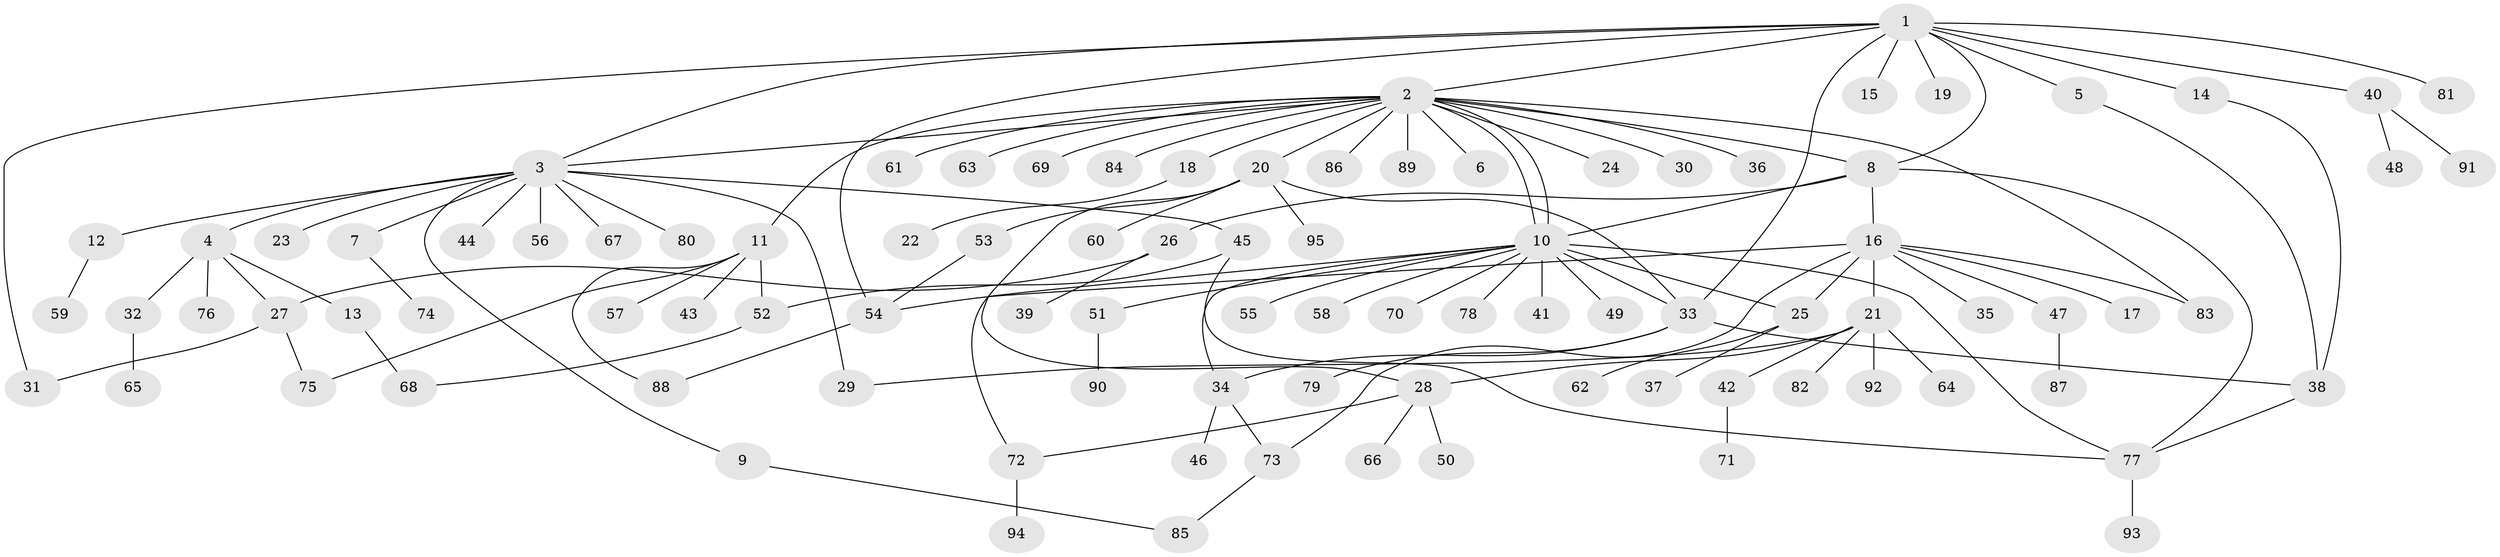 // Generated by graph-tools (version 1.1) at 2025/35/03/09/25 02:35:34]
// undirected, 95 vertices, 121 edges
graph export_dot {
graph [start="1"]
  node [color=gray90,style=filled];
  1;
  2;
  3;
  4;
  5;
  6;
  7;
  8;
  9;
  10;
  11;
  12;
  13;
  14;
  15;
  16;
  17;
  18;
  19;
  20;
  21;
  22;
  23;
  24;
  25;
  26;
  27;
  28;
  29;
  30;
  31;
  32;
  33;
  34;
  35;
  36;
  37;
  38;
  39;
  40;
  41;
  42;
  43;
  44;
  45;
  46;
  47;
  48;
  49;
  50;
  51;
  52;
  53;
  54;
  55;
  56;
  57;
  58;
  59;
  60;
  61;
  62;
  63;
  64;
  65;
  66;
  67;
  68;
  69;
  70;
  71;
  72;
  73;
  74;
  75;
  76;
  77;
  78;
  79;
  80;
  81;
  82;
  83;
  84;
  85;
  86;
  87;
  88;
  89;
  90;
  91;
  92;
  93;
  94;
  95;
  1 -- 2;
  1 -- 3;
  1 -- 5;
  1 -- 8;
  1 -- 14;
  1 -- 15;
  1 -- 19;
  1 -- 31;
  1 -- 33;
  1 -- 40;
  1 -- 54;
  1 -- 81;
  2 -- 3;
  2 -- 6;
  2 -- 8;
  2 -- 10;
  2 -- 10;
  2 -- 11;
  2 -- 18;
  2 -- 20;
  2 -- 24;
  2 -- 30;
  2 -- 36;
  2 -- 61;
  2 -- 63;
  2 -- 69;
  2 -- 83;
  2 -- 84;
  2 -- 86;
  2 -- 89;
  3 -- 4;
  3 -- 7;
  3 -- 9;
  3 -- 12;
  3 -- 23;
  3 -- 29;
  3 -- 44;
  3 -- 45;
  3 -- 56;
  3 -- 67;
  3 -- 80;
  4 -- 13;
  4 -- 27;
  4 -- 32;
  4 -- 76;
  5 -- 38;
  7 -- 74;
  8 -- 10;
  8 -- 16;
  8 -- 26;
  8 -- 77;
  9 -- 85;
  10 -- 25;
  10 -- 33;
  10 -- 34;
  10 -- 41;
  10 -- 49;
  10 -- 51;
  10 -- 55;
  10 -- 58;
  10 -- 70;
  10 -- 72;
  10 -- 77;
  10 -- 78;
  11 -- 43;
  11 -- 52;
  11 -- 57;
  11 -- 75;
  11 -- 88;
  12 -- 59;
  13 -- 68;
  14 -- 38;
  16 -- 17;
  16 -- 21;
  16 -- 25;
  16 -- 35;
  16 -- 47;
  16 -- 54;
  16 -- 73;
  16 -- 83;
  18 -- 22;
  20 -- 28;
  20 -- 33;
  20 -- 53;
  20 -- 60;
  20 -- 95;
  21 -- 28;
  21 -- 29;
  21 -- 42;
  21 -- 64;
  21 -- 82;
  21 -- 92;
  25 -- 37;
  25 -- 62;
  26 -- 27;
  26 -- 39;
  27 -- 31;
  27 -- 75;
  28 -- 50;
  28 -- 66;
  28 -- 72;
  32 -- 65;
  33 -- 34;
  33 -- 38;
  33 -- 79;
  34 -- 46;
  34 -- 73;
  38 -- 77;
  40 -- 48;
  40 -- 91;
  42 -- 71;
  45 -- 52;
  45 -- 77;
  47 -- 87;
  51 -- 90;
  52 -- 68;
  53 -- 54;
  54 -- 88;
  72 -- 94;
  73 -- 85;
  77 -- 93;
}
